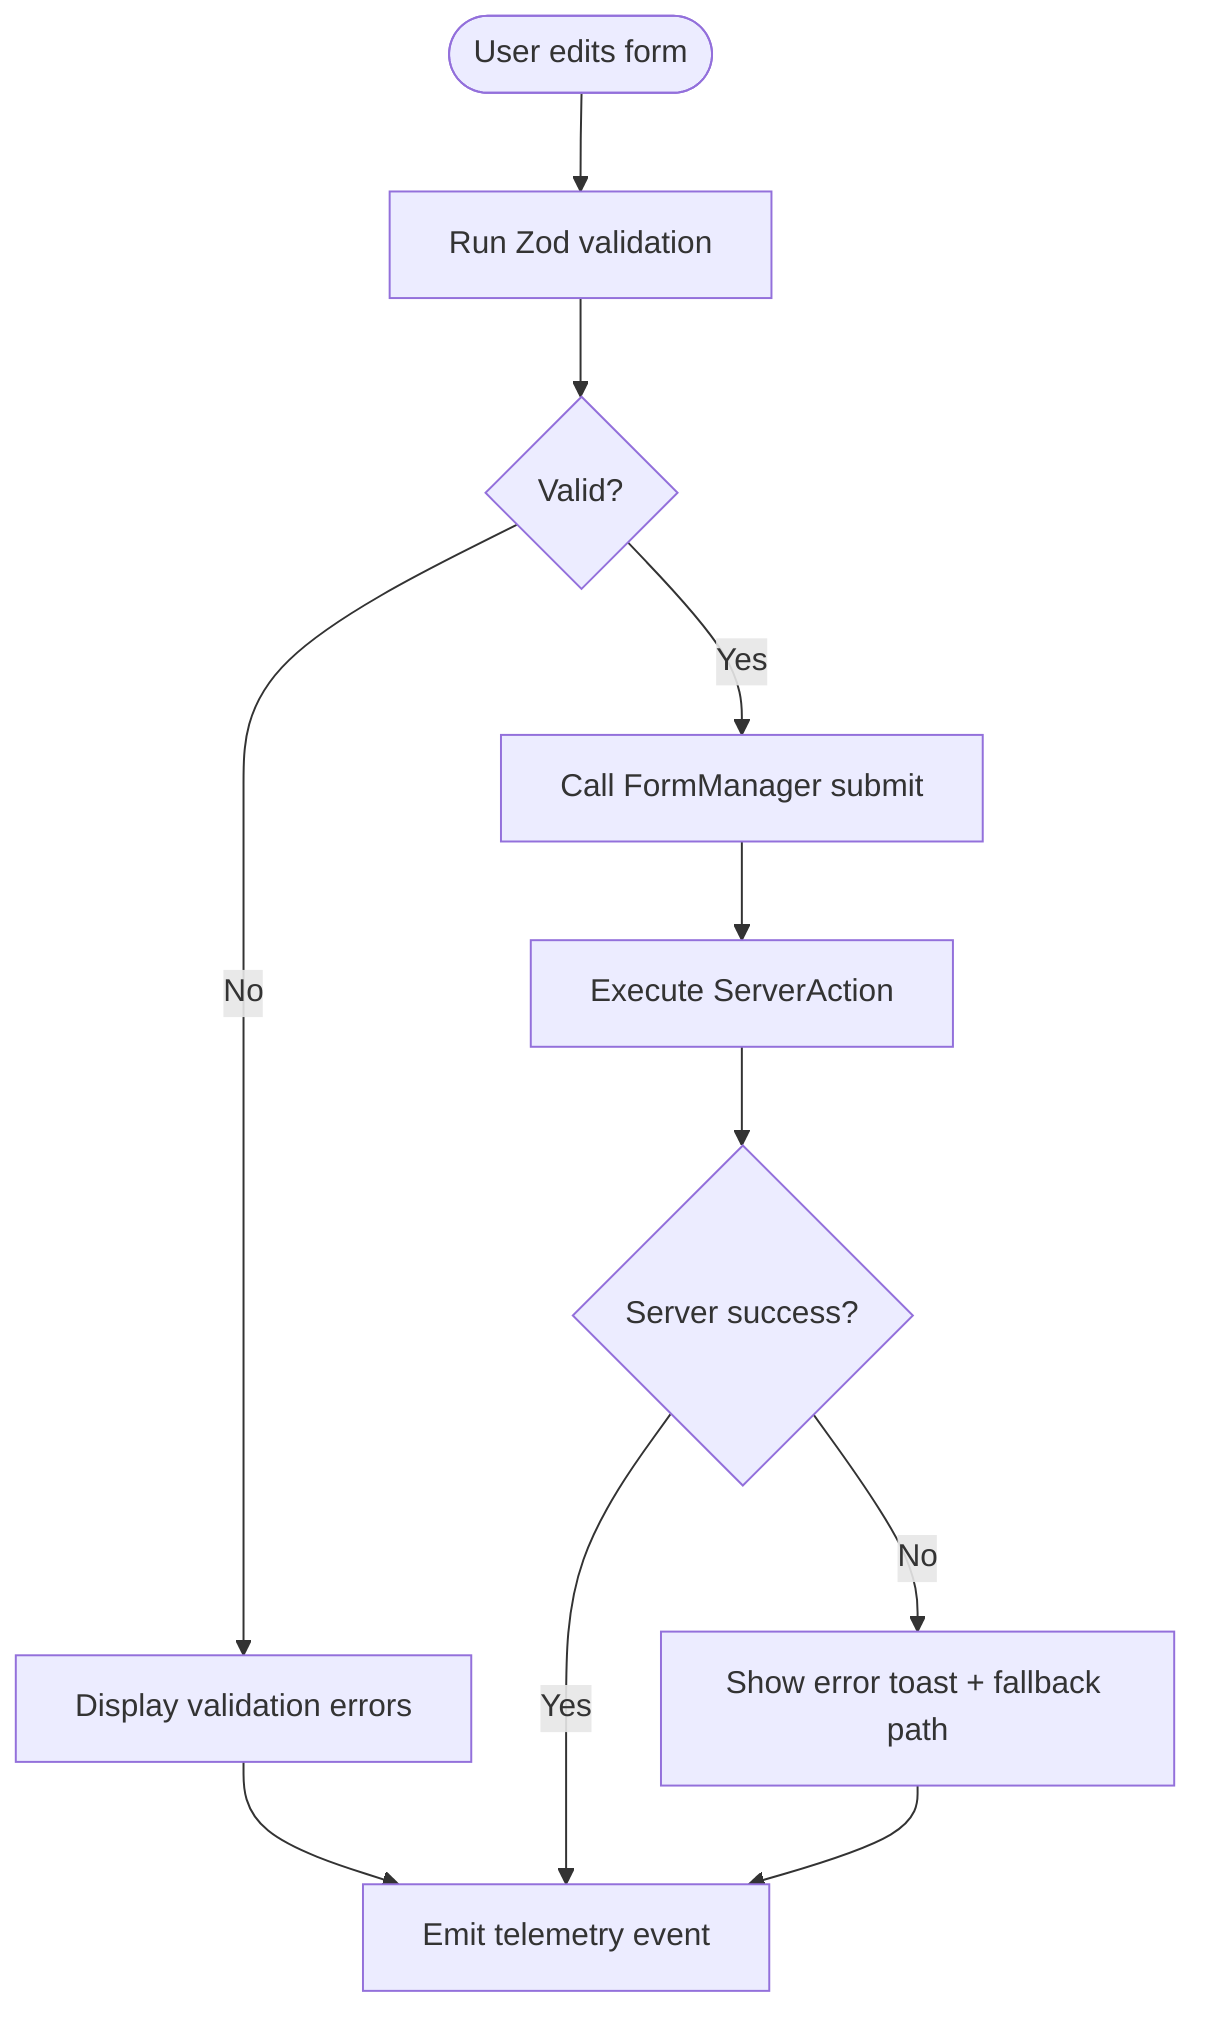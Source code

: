 flowchart TD
    start([User edits form])
    validate[Run Zod validation]
    valid{Valid?}
    enrich[Call FormManager submit]
    serverAction[Execute ServerAction]
    success{Server success?}
    telemetry[Emit telemetry event]
    showErrors[Display validation errors]
    fallback[Show error toast + fallback path]
    start --> validate --> valid
    valid -->|Yes| enrich --> serverAction --> success
    valid -->|No| showErrors --> telemetry
    success -->|Yes| telemetry
    success -->|No| fallback --> telemetry